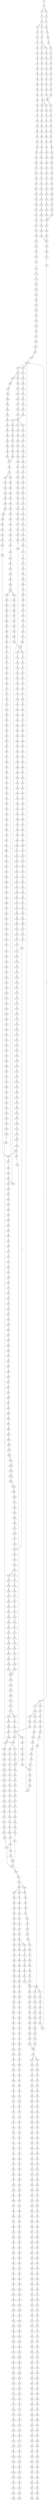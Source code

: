strict digraph  {
	S0 -> S1 [ label = C ];
	S1 -> S2 [ label = C ];
	S1 -> S3 [ label = G ];
	S2 -> S4 [ label = C ];
	S3 -> S5 [ label = G ];
	S4 -> S6 [ label = C ];
	S5 -> S7 [ label = C ];
	S6 -> S8 [ label = C ];
	S6 -> S9 [ label = A ];
	S7 -> S10 [ label = A ];
	S8 -> S11 [ label = C ];
	S9 -> S12 [ label = C ];
	S10 -> S13 [ label = C ];
	S11 -> S14 [ label = T ];
	S12 -> S15 [ label = T ];
	S13 -> S16 [ label = T ];
	S14 -> S17 [ label = T ];
	S15 -> S18 [ label = T ];
	S16 -> S19 [ label = T ];
	S17 -> S20 [ label = C ];
	S18 -> S21 [ label = G ];
	S18 -> S22 [ label = T ];
	S19 -> S23 [ label = C ];
	S20 -> S24 [ label = A ];
	S21 -> S25 [ label = A ];
	S22 -> S26 [ label = A ];
	S23 -> S27 [ label = A ];
	S24 -> S28 [ label = G ];
	S25 -> S29 [ label = G ];
	S26 -> S30 [ label = G ];
	S27 -> S31 [ label = G ];
	S28 -> S32 [ label = A ];
	S29 -> S33 [ label = C ];
	S30 -> S34 [ label = C ];
	S31 -> S35 [ label = C ];
	S32 -> S36 [ label = G ];
	S33 -> S37 [ label = C ];
	S34 -> S38 [ label = C ];
	S35 -> S39 [ label = C ];
	S36 -> S40 [ label = G ];
	S37 -> S41 [ label = G ];
	S38 -> S42 [ label = G ];
	S39 -> S43 [ label = G ];
	S40 -> S44 [ label = T ];
	S41 -> S45 [ label = C ];
	S42 -> S46 [ label = T ];
	S43 -> S47 [ label = C ];
	S44 -> S48 [ label = C ];
	S45 -> S49 [ label = C ];
	S46 -> S50 [ label = C ];
	S47 -> S51 [ label = C ];
	S48 -> S52 [ label = C ];
	S49 -> S53 [ label = C ];
	S50 -> S54 [ label = C ];
	S51 -> S55 [ label = C ];
	S52 -> S56 [ label = C ];
	S53 -> S57 [ label = C ];
	S54 -> S58 [ label = C ];
	S55 -> S59 [ label = C ];
	S56 -> S60 [ label = T ];
	S57 -> S61 [ label = T ];
	S58 -> S62 [ label = A ];
	S59 -> S61 [ label = T ];
	S60 -> S63 [ label = T ];
	S61 -> S64 [ label = T ];
	S61 -> S65 [ label = C ];
	S62 -> S66 [ label = C ];
	S63 -> S67 [ label = C ];
	S64 -> S68 [ label = C ];
	S65 -> S69 [ label = C ];
	S66 -> S70 [ label = C ];
	S67 -> S71 [ label = T ];
	S68 -> S72 [ label = A ];
	S69 -> S73 [ label = A ];
	S70 -> S74 [ label = A ];
	S71 -> S75 [ label = C ];
	S72 -> S76 [ label = C ];
	S73 -> S77 [ label = C ];
	S74 -> S78 [ label = C ];
	S75 -> S79 [ label = G ];
	S76 -> S80 [ label = G ];
	S77 -> S81 [ label = C ];
	S78 -> S82 [ label = C ];
	S79 -> S83 [ label = T ];
	S80 -> S84 [ label = C ];
	S81 -> S85 [ label = C ];
	S82 -> S86 [ label = G ];
	S83 -> S87 [ label = A ];
	S84 -> S88 [ label = T ];
	S85 -> S89 [ label = G ];
	S86 -> S90 [ label = A ];
	S87 -> S91 [ label = C ];
	S88 -> S92 [ label = C ];
	S89 -> S93 [ label = C ];
	S90 -> S94 [ label = T ];
	S91 -> S95 [ label = G ];
	S92 -> S96 [ label = C ];
	S93 -> S97 [ label = C ];
	S94 -> S98 [ label = C ];
	S95 -> S99 [ label = G ];
	S96 -> S100 [ label = G ];
	S97 -> S101 [ label = G ];
	S98 -> S102 [ label = G ];
	S99 -> S103 [ label = C ];
	S100 -> S104 [ label = G ];
	S101 -> S105 [ label = G ];
	S102 -> S106 [ label = G ];
	S103 -> S107 [ label = T ];
	S104 -> S108 [ label = T ];
	S105 -> S109 [ label = T ];
	S106 -> S110 [ label = T ];
	S107 -> S111 [ label = A ];
	S108 -> S112 [ label = T ];
	S109 -> S113 [ label = C ];
	S110 -> S114 [ label = T ];
	S111 -> S115 [ label = C ];
	S112 -> S116 [ label = G ];
	S113 -> S117 [ label = C ];
	S114 -> S118 [ label = C ];
	S115 -> S119 [ label = T ];
	S116 -> S120 [ label = C ];
	S117 -> S121 [ label = C ];
	S118 -> S122 [ label = C ];
	S119 -> S123 [ label = G ];
	S120 -> S124 [ label = A ];
	S121 -> S125 [ label = A ];
	S122 -> S126 [ label = A ];
	S123 -> S127 [ label = G ];
	S124 -> S128 [ label = C ];
	S125 -> S129 [ label = G ];
	S126 -> S130 [ label = G ];
	S127 -> S131 [ label = T ];
	S128 -> S132 [ label = T ];
	S129 -> S133 [ label = T ];
	S130 -> S134 [ label = T ];
	S131 -> S135 [ label = G ];
	S132 -> S136 [ label = G ];
	S133 -> S137 [ label = G ];
	S134 -> S138 [ label = G ];
	S135 -> S139 [ label = C ];
	S136 -> S140 [ label = G ];
	S137 -> S141 [ label = G ];
	S138 -> S142 [ label = G ];
	S139 -> S143 [ label = T ];
	S140 -> S144 [ label = T ];
	S141 -> S145 [ label = T ];
	S142 -> S146 [ label = T ];
	S143 -> S147 [ label = A ];
	S144 -> S148 [ label = C ];
	S145 -> S149 [ label = C ];
	S146 -> S150 [ label = C ];
	S147 -> S151 [ label = C ];
	S148 -> S152 [ label = G ];
	S149 -> S153 [ label = G ];
	S150 -> S153 [ label = G ];
	S151 -> S154 [ label = T ];
	S152 -> S155 [ label = T ];
	S153 -> S156 [ label = T ];
	S154 -> S157 [ label = G ];
	S155 -> S158 [ label = C ];
	S156 -> S159 [ label = C ];
	S157 -> S160 [ label = T ];
	S158 -> S161 [ label = C ];
	S159 -> S162 [ label = C ];
	S160 -> S163 [ label = A ];
	S161 -> S164 [ label = G ];
	S162 -> S164 [ label = G ];
	S163 -> S165 [ label = A ];
	S164 -> S166 [ label = T ];
	S165 -> S167 [ label = C ];
	S166 -> S168 [ label = C ];
	S167 -> S169 [ label = A ];
	S168 -> S170 [ label = A ];
	S169 -> S171 [ label = C ];
	S170 -> S172 [ label = C ];
	S171 -> S173 [ label = A ];
	S172 -> S174 [ label = C ];
	S173 -> S175 [ label = C ];
	S174 -> S176 [ label = C ];
	S174 -> S177 [ label = G ];
	S175 -> S178 [ label = G ];
	S176 -> S179 [ label = T ];
	S177 -> S180 [ label = A ];
	S178 -> S181 [ label = C ];
	S179 -> S182 [ label = G ];
	S180 -> S183 [ label = A ];
	S180 -> S184 [ label = G ];
	S181 -> S185 [ label = T ];
	S182 -> S186 [ label = T ];
	S183 -> S187 [ label = T ];
	S184 -> S188 [ label = T ];
	S185 -> S189 [ label = C ];
	S186 -> S190 [ label = C ];
	S187 -> S191 [ label = C ];
	S188 -> S192 [ label = C ];
	S189 -> S193 [ label = C ];
	S190 -> S194 [ label = C ];
	S191 -> S195 [ label = C ];
	S192 -> S196 [ label = C ];
	S193 -> S197 [ label = T ];
	S194 -> S198 [ label = T ];
	S195 -> S199 [ label = T ];
	S196 -> S200 [ label = A ];
	S196 -> S201 [ label = T ];
	S197 -> S202 [ label = A ];
	S198 -> S203 [ label = T ];
	S199 -> S204 [ label = C ];
	S200 -> S205 [ label = G ];
	S201 -> S206 [ label = C ];
	S202 -> S207 [ label = G ];
	S203 -> S208 [ label = G ];
	S204 -> S209 [ label = G ];
	S205 -> S210 [ label = T ];
	S205 -> S211 [ label = C ];
	S206 -> S212 [ label = G ];
	S207 -> S213 [ label = A ];
	S208 -> S214 [ label = A ];
	S208 -> S215 [ label = T ];
	S209 -> S216 [ label = A ];
	S210 -> S217 [ label = A ];
	S211 -> S218 [ label = T ];
	S212 -> S219 [ label = A ];
	S213 -> S220 [ label = A ];
	S214 -> S221 [ label = A ];
	S215 -> S222 [ label = A ];
	S216 -> S223 [ label = A ];
	S217 -> S224 [ label = G ];
	S218 -> S225 [ label = T ];
	S219 -> S226 [ label = A ];
	S220 -> S227 [ label = C ];
	S221 -> S228 [ label = C ];
	S222 -> S229 [ label = G ];
	S223 -> S230 [ label = C ];
	S224 -> S231 [ label = G ];
	S225 -> S232 [ label = C ];
	S226 -> S233 [ label = C ];
	S227 -> S234 [ label = T ];
	S228 -> S235 [ label = T ];
	S229 -> S236 [ label = G ];
	S230 -> S237 [ label = T ];
	S231 -> S238 [ label = G ];
	S232 -> S239 [ label = A ];
	S233 -> S237 [ label = T ];
	S234 -> S240 [ label = T ];
	S235 -> S241 [ label = T ];
	S236 -> S242 [ label = A ];
	S237 -> S243 [ label = T ];
	S238 -> S244 [ label = T ];
	S239 -> S245 [ label = C ];
	S240 -> S246 [ label = C ];
	S241 -> S247 [ label = C ];
	S242 -> S248 [ label = G ];
	S243 -> S249 [ label = C ];
	S244 -> S250 [ label = C ];
	S245 -> S251 [ label = G ];
	S246 -> S252 [ label = A ];
	S247 -> S253 [ label = A ];
	S248 -> S254 [ label = A ];
	S249 -> S255 [ label = A ];
	S250 -> S256 [ label = A ];
	S251 -> S257 [ label = C ];
	S252 -> S258 [ label = A ];
	S253 -> S259 [ label = A ];
	S254 -> S260 [ label = G ];
	S255 -> S261 [ label = A ];
	S256 -> S262 [ label = C ];
	S257 -> S263 [ label = C ];
	S258 -> S264 [ label = C ];
	S259 -> S264 [ label = C ];
	S260 -> S265 [ label = G ];
	S261 -> S264 [ label = C ];
	S262 -> S266 [ label = T ];
	S263 -> S267 [ label = C ];
	S264 -> S268 [ label = C ];
	S264 -> S269 [ label = T ];
	S265 -> S270 [ label = T ];
	S266 -> S271 [ label = C ];
	S267 -> S272 [ label = T ];
	S268 -> S273 [ label = G ];
	S269 -> S274 [ label = G ];
	S270 -> S275 [ label = C ];
	S271 -> S276 [ label = G ];
	S272 -> S277 [ label = T ];
	S273 -> S278 [ label = G ];
	S274 -> S279 [ label = G ];
	S274 -> S280 [ label = C ];
	S275 -> S281 [ label = C ];
	S276 -> S282 [ label = C ];
	S277 -> S283 [ label = C ];
	S278 -> S284 [ label = C ];
	S279 -> S285 [ label = C ];
	S280 -> S286 [ label = C ];
	S281 -> S287 [ label = C ];
	S282 -> S288 [ label = T ];
	S283 -> S289 [ label = A ];
	S284 -> S290 [ label = C ];
	S285 -> S291 [ label = C ];
	S286 -> S292 [ label = C ];
	S287 -> S293 [ label = A ];
	S287 -> S294 [ label = G ];
	S288 -> S295 [ label = T ];
	S289 -> S296 [ label = T ];
	S290 -> S297 [ label = C ];
	S291 -> S298 [ label = C ];
	S292 -> S299 [ label = T ];
	S293 -> S300 [ label = G ];
	S294 -> S301 [ label = G ];
	S295 -> S302 [ label = C ];
	S296 -> S303 [ label = C ];
	S297 -> S304 [ label = A ];
	S298 -> S305 [ label = A ];
	S299 -> S306 [ label = A ];
	S300 -> S307 [ label = A ];
	S301 -> S308 [ label = A ];
	S302 -> S309 [ label = A ];
	S303 -> S310 [ label = C ];
	S304 -> S311 [ label = G ];
	S305 -> S312 [ label = G ];
	S306 -> S313 [ label = G ];
	S307 -> S314 [ label = G ];
	S308 -> S315 [ label = G ];
	S309 -> S316 [ label = T ];
	S310 -> S317 [ label = A ];
	S311 -> S318 [ label = T ];
	S312 -> S319 [ label = G ];
	S313 -> S320 [ label = G ];
	S314 -> S321 [ label = C ];
	S315 -> S322 [ label = G ];
	S316 -> S323 [ label = C ];
	S317 -> S324 [ label = G ];
	S318 -> S325 [ label = T ];
	S319 -> S326 [ label = T ];
	S320 -> S327 [ label = T ];
	S321 -> S328 [ label = C ];
	S322 -> S329 [ label = C ];
	S323 -> S330 [ label = C ];
	S324 -> S331 [ label = A ];
	S325 -> S332 [ label = G ];
	S326 -> S333 [ label = G ];
	S327 -> S334 [ label = G ];
	S328 -> S335 [ label = A ];
	S329 -> S336 [ label = G ];
	S330 -> S337 [ label = A ];
	S331 -> S338 [ label = A ];
	S332 -> S339 [ label = T ];
	S333 -> S340 [ label = C ];
	S333 -> S341 [ label = G ];
	S334 -> S342 [ label = T ];
	S335 -> S343 [ label = C ];
	S336 -> S344 [ label = T ];
	S337 -> S324 [ label = G ];
	S338 -> S345 [ label = C ];
	S339 -> S346 [ label = G ];
	S340 -> S347 [ label = G ];
	S341 -> S348 [ label = G ];
	S342 -> S349 [ label = G ];
	S343 -> S350 [ label = G ];
	S344 -> S351 [ label = G ];
	S345 -> S352 [ label = C ];
	S346 -> S353 [ label = C ];
	S347 -> S354 [ label = C ];
	S348 -> S355 [ label = C ];
	S349 -> S356 [ label = C ];
	S350 -> S357 [ label = G ];
	S351 -> S358 [ label = G ];
	S352 -> S359 [ label = A ];
	S352 -> S360 [ label = G ];
	S353 -> S361 [ label = G ];
	S354 -> S362 [ label = G ];
	S355 -> S363 [ label = T ];
	S356 -> S364 [ label = G ];
	S357 -> S365 [ label = T ];
	S358 -> S366 [ label = T ];
	S359 -> S367 [ label = G ];
	S359 -> S368 [ label = C ];
	S360 -> S369 [ label = G ];
	S361 -> S370 [ label = T ];
	S362 -> S371 [ label = T ];
	S363 -> S372 [ label = T ];
	S364 -> S373 [ label = T ];
	S365 -> S374 [ label = T ];
	S366 -> S375 [ label = A ];
	S367 -> S376 [ label = A ];
	S368 -> S377 [ label = C ];
	S369 -> S378 [ label = A ];
	S370 -> S379 [ label = C ];
	S371 -> S380 [ label = C ];
	S372 -> S381 [ label = C ];
	S373 -> S382 [ label = C ];
	S374 -> S383 [ label = A ];
	S375 -> S384 [ label = T ];
	S376 -> S385 [ label = C ];
	S377 -> S386 [ label = A ];
	S378 -> S387 [ label = C ];
	S379 -> S388 [ label = G ];
	S380 -> S389 [ label = G ];
	S381 -> S390 [ label = G ];
	S382 -> S391 [ label = G ];
	S383 -> S392 [ label = C ];
	S384 -> S393 [ label = G ];
	S385 -> S394 [ label = T ];
	S386 -> S395 [ label = C ];
	S387 -> S396 [ label = G ];
	S388 -> S397 [ label = A ];
	S389 -> S398 [ label = T ];
	S390 -> S399 [ label = A ];
	S391 -> S397 [ label = A ];
	S392 -> S400 [ label = T ];
	S393 -> S401 [ label = A ];
	S394 -> S402 [ label = C ];
	S395 -> S403 [ label = C ];
	S396 -> S404 [ label = C ];
	S397 -> S405 [ label = A ];
	S398 -> S406 [ label = G ];
	S399 -> S407 [ label = A ];
	S400 -> S408 [ label = G ];
	S401 -> S409 [ label = G ];
	S402 -> S410 [ label = C ];
	S403 -> S411 [ label = C ];
	S404 -> S412 [ label = C ];
	S405 -> S413 [ label = C ];
	S406 -> S414 [ label = C ];
	S407 -> S415 [ label = C ];
	S408 -> S416 [ label = C ];
	S409 -> S417 [ label = C ];
	S410 -> S418 [ label = C ];
	S411 -> S419 [ label = C ];
	S412 -> S420 [ label = C ];
	S413 -> S421 [ label = C ];
	S413 -> S422 [ label = A ];
	S414 -> S423 [ label = A ];
	S415 -> S424 [ label = A ];
	S416 -> S425 [ label = A ];
	S417 -> S426 [ label = G ];
	S418 -> S427 [ label = A ];
	S419 -> S428 [ label = T ];
	S420 -> S429 [ label = A ];
	S421 -> S430 [ label = T ];
	S422 -> S431 [ label = C ];
	S423 -> S432 [ label = T ];
	S424 -> S433 [ label = C ];
	S425 -> S434 [ label = G ];
	S426 -> S435 [ label = G ];
	S427 -> S436 [ label = T ];
	S428 -> S437 [ label = T ];
	S429 -> S438 [ label = T ];
	S430 -> S439 [ label = T ];
	S431 -> S440 [ label = C ];
	S432 -> S441 [ label = C ];
	S433 -> S442 [ label = G ];
	S434 -> S443 [ label = A ];
	S435 -> S444 [ label = T ];
	S436 -> S445 [ label = C ];
	S437 -> S446 [ label = C ];
	S438 -> S447 [ label = C ];
	S439 -> S448 [ label = C ];
	S440 -> S449 [ label = C ];
	S441 -> S450 [ label = C ];
	S442 -> S451 [ label = C ];
	S443 -> S452 [ label = C ];
	S444 -> S453 [ label = C ];
	S445 -> S454 [ label = T ];
	S446 -> S455 [ label = C ];
	S446 -> S456 [ label = G ];
	S447 -> S457 [ label = G ];
	S448 -> S458 [ label = G ];
	S449 -> S459 [ label = G ];
	S450 -> S460 [ label = G ];
	S451 -> S461 [ label = G ];
	S452 -> S462 [ label = G ];
	S453 -> S463 [ label = G ];
	S454 -> S464 [ label = G ];
	S455 -> S465 [ label = T ];
	S456 -> S466 [ label = A ];
	S457 -> S467 [ label = T ];
	S458 -> S468 [ label = T ];
	S459 -> S469 [ label = T ];
	S460 -> S470 [ label = C ];
	S461 -> S471 [ label = C ];
	S462 -> S472 [ label = G ];
	S463 -> S473 [ label = C ];
	S464 -> S474 [ label = C ];
	S465 -> S475 [ label = G ];
	S466 -> S476 [ label = T ];
	S467 -> S477 [ label = C ];
	S468 -> S478 [ label = A ];
	S469 -> S479 [ label = A ];
	S470 -> S480 [ label = A ];
	S471 -> S481 [ label = A ];
	S472 -> S482 [ label = A ];
	S473 -> S483 [ label = A ];
	S474 -> S484 [ label = C ];
	S475 -> S485 [ label = T ];
	S476 -> S486 [ label = C ];
	S477 -> S487 [ label = C ];
	S478 -> S488 [ label = C ];
	S479 -> S489 [ label = C ];
	S480 -> S490 [ label = C ];
	S481 -> S491 [ label = C ];
	S482 -> S492 [ label = C ];
	S483 -> S493 [ label = C ];
	S484 -> S494 [ label = A ];
	S485 -> S495 [ label = C ];
	S486 -> S496 [ label = G ];
	S487 -> S497 [ label = T ];
	S488 -> S498 [ label = T ];
	S489 -> S499 [ label = G ];
	S490 -> S500 [ label = G ];
	S491 -> S501 [ label = G ];
	S492 -> S502 [ label = A ];
	S493 -> S503 [ label = G ];
	S494 -> S504 [ label = G ];
	S495 -> S505 [ label = C ];
	S496 -> S506 [ label = T ];
	S497 -> S507 [ label = C ];
	S498 -> S508 [ label = T ];
	S499 -> S509 [ label = T ];
	S500 -> S510 [ label = T ];
	S501 -> S511 [ label = T ];
	S502 -> S512 [ label = C ];
	S503 -> S513 [ label = C ];
	S504 -> S514 [ label = T ];
	S505 -> S515 [ label = T ];
	S506 -> S516 [ label = T ];
	S507 -> S517 [ label = T ];
	S508 -> S518 [ label = C ];
	S509 -> S519 [ label = C ];
	S510 -> S520 [ label = C ];
	S511 -> S521 [ label = C ];
	S512 -> S522 [ label = A ];
	S513 -> S523 [ label = G ];
	S514 -> S524 [ label = C ];
	S515 -> S525 [ label = T ];
	S516 -> S526 [ label = T ];
	S517 -> S527 [ label = T ];
	S518 -> S528 [ label = A ];
	S519 -> S529 [ label = C ];
	S520 -> S530 [ label = G ];
	S521 -> S531 [ label = C ];
	S522 -> S532 [ label = C ];
	S523 -> S533 [ label = C ];
	S524 -> S534 [ label = G ];
	S525 -> S208 [ label = G ];
	S526 -> S535 [ label = G ];
	S527 -> S536 [ label = C ];
	S528 -> S537 [ label = A ];
	S529 -> S538 [ label = A ];
	S530 -> S539 [ label = A ];
	S531 -> S540 [ label = A ];
	S532 -> S541 [ label = C ];
	S533 -> S542 [ label = G ];
	S534 -> S543 [ label = T ];
	S535 -> S544 [ label = T ];
	S536 -> S545 [ label = T ];
	S537 -> S546 [ label = G ];
	S538 -> S547 [ label = G ];
	S539 -> S548 [ label = G ];
	S540 -> S549 [ label = G ];
	S541 -> S550 [ label = T ];
	S542 -> S551 [ label = G ];
	S543 -> S552 [ label = A ];
	S544 -> S553 [ label = A ];
	S545 -> S554 [ label = C ];
	S546 -> S555 [ label = C ];
	S547 -> S556 [ label = C ];
	S548 -> S557 [ label = C ];
	S549 -> S558 [ label = C ];
	S550 -> S559 [ label = C ];
	S551 -> S560 [ label = C ];
	S552 -> S561 [ label = A ];
	S553 -> S562 [ label = G ];
	S554 -> S563 [ label = G ];
	S555 -> S564 [ label = G ];
	S556 -> S565 [ label = G ];
	S557 -> S566 [ label = G ];
	S558 -> S567 [ label = T ];
	S558 -> S565 [ label = G ];
	S559 -> S568 [ label = T ];
	S560 -> S569 [ label = T ];
	S561 -> S570 [ label = G ];
	S562 -> S571 [ label = G ];
	S563 -> S572 [ label = G ];
	S564 -> S573 [ label = A ];
	S565 -> S574 [ label = A ];
	S566 -> S575 [ label = A ];
	S567 -> S576 [ label = T ];
	S568 -> S577 [ label = A ];
	S569 -> S578 [ label = G ];
	S570 -> S579 [ label = A ];
	S571 -> S580 [ label = A ];
	S572 -> S581 [ label = A ];
	S573 -> S582 [ label = G ];
	S574 -> S583 [ label = G ];
	S575 -> S584 [ label = G ];
	S576 -> S232 [ label = C ];
	S577 -> S585 [ label = G ];
	S578 -> S586 [ label = G ];
	S579 -> S587 [ label = C ];
	S580 -> S588 [ label = A ];
	S581 -> S589 [ label = G ];
	S582 -> S590 [ label = T ];
	S583 -> S591 [ label = T ];
	S584 -> S592 [ label = T ];
	S585 -> S593 [ label = A ];
	S586 -> S594 [ label = A ];
	S587 -> S595 [ label = G ];
	S588 -> S596 [ label = A ];
	S589 -> S597 [ label = A ];
	S590 -> S598 [ label = C ];
	S591 -> S599 [ label = C ];
	S592 -> S600 [ label = C ];
	S593 -> S601 [ label = A ];
	S594 -> S602 [ label = A ];
	S595 -> S603 [ label = G ];
	S596 -> S604 [ label = G ];
	S597 -> S605 [ label = G ];
	S598 -> S606 [ label = C ];
	S599 -> S607 [ label = C ];
	S599 -> S608 [ label = T ];
	S600 -> S609 [ label = G ];
	S601 -> S610 [ label = C ];
	S602 -> S611 [ label = T ];
	S603 -> S612 [ label = C ];
	S604 -> S613 [ label = G ];
	S605 -> S614 [ label = G ];
	S606 -> S615 [ label = C ];
	S607 -> S615 [ label = C ];
	S608 -> S616 [ label = C ];
	S609 -> S617 [ label = A ];
	S610 -> S618 [ label = G ];
	S611 -> S619 [ label = G ];
	S612 -> S620 [ label = T ];
	S613 -> S621 [ label = T ];
	S614 -> S622 [ label = T ];
	S615 -> S623 [ label = T ];
	S615 -> S624 [ label = G ];
	S616 -> S625 [ label = G ];
	S617 -> S626 [ label = A ];
	S618 -> S627 [ label = A ];
	S619 -> S628 [ label = G ];
	S620 -> S629 [ label = C ];
	S621 -> S630 [ label = C ];
	S622 -> S631 [ label = C ];
	S623 -> S632 [ label = C ];
	S624 -> S633 [ label = C ];
	S625 -> S634 [ label = T ];
	S626 -> S635 [ label = C ];
	S627 -> S636 [ label = G ];
	S628 -> S637 [ label = G ];
	S629 -> S638 [ label = T ];
	S630 -> S639 [ label = C ];
	S631 -> S281 [ label = C ];
	S632 -> S640 [ label = C ];
	S633 -> S641 [ label = C ];
	S634 -> S642 [ label = C ];
	S635 -> S643 [ label = C ];
	S636 -> S644 [ label = G ];
	S637 -> S645 [ label = G ];
	S638 -> S646 [ label = C ];
	S639 -> S647 [ label = C ];
	S640 -> S648 [ label = G ];
	S641 -> S649 [ label = T ];
	S642 -> S650 [ label = T ];
	S643 -> S651 [ label = T ];
	S644 -> S652 [ label = T ];
	S645 -> S653 [ label = T ];
	S646 -> S654 [ label = G ];
	S647 -> S655 [ label = G ];
	S648 -> S656 [ label = G ];
	S649 -> S657 [ label = G ];
	S650 -> S658 [ label = G ];
	S651 -> S659 [ label = G ];
	S652 -> S660 [ label = G ];
	S653 -> S661 [ label = C ];
	S654 -> S662 [ label = A ];
	S655 -> S663 [ label = A ];
	S656 -> S664 [ label = T ];
	S657 -> S665 [ label = T ];
	S658 -> S666 [ label = T ];
	S659 -> S667 [ label = T ];
	S660 -> S668 [ label = T ];
	S661 -> S669 [ label = C ];
	S662 -> S670 [ label = A ];
	S663 -> S671 [ label = A ];
	S664 -> S672 [ label = C ];
	S665 -> S673 [ label = C ];
	S666 -> S674 [ label = T ];
	S667 -> S675 [ label = C ];
	S668 -> S676 [ label = C ];
	S669 -> S677 [ label = G ];
	S670 -> S678 [ label = G ];
	S671 -> S679 [ label = G ];
	S672 -> S680 [ label = T ];
	S673 -> S681 [ label = G ];
	S674 -> S682 [ label = C ];
	S675 -> S683 [ label = G ];
	S676 -> S684 [ label = C ];
	S677 -> S685 [ label = C ];
	S678 -> S686 [ label = T ];
	S679 -> S687 [ label = T ];
	S680 -> S688 [ label = G ];
	S681 -> S689 [ label = C ];
	S682 -> S690 [ label = C ];
	S683 -> S691 [ label = C ];
	S684 -> S692 [ label = C ];
	S685 -> S693 [ label = C ];
	S686 -> S694 [ label = C ];
	S687 -> S695 [ label = C ];
	S688 -> S696 [ label = G ];
	S689 -> S697 [ label = G ];
	S690 -> S698 [ label = G ];
	S691 -> S699 [ label = G ];
	S692 -> S700 [ label = T ];
	S693 -> S701 [ label = G ];
	S694 -> S702 [ label = G ];
	S695 -> S703 [ label = G ];
	S696 -> S704 [ label = A ];
	S697 -> S705 [ label = C ];
	S698 -> S706 [ label = T ];
	S699 -> S705 [ label = C ];
	S700 -> S707 [ label = G ];
	S701 -> S708 [ label = G ];
	S702 -> S709 [ label = C ];
	S703 -> S710 [ label = A ];
	S704 -> S711 [ label = G ];
	S705 -> S712 [ label = G ];
	S705 -> S713 [ label = A ];
	S706 -> S714 [ label = G ];
	S707 -> S715 [ label = T ];
	S708 -> S716 [ label = A ];
	S709 -> S717 [ label = G ];
	S710 -> S718 [ label = G ];
	S711 -> S719 [ label = G ];
	S712 -> S720 [ label = A ];
	S713 -> S721 [ label = A ];
	S714 -> S722 [ label = G ];
	S715 -> S723 [ label = C ];
	S716 -> S724 [ label = A ];
	S717 -> S725 [ label = G ];
	S718 -> S726 [ label = G ];
	S719 -> S727 [ label = G ];
	S720 -> S728 [ label = G ];
	S721 -> S729 [ label = C ];
	S722 -> S730 [ label = C ];
	S723 -> S731 [ label = C ];
	S724 -> S732 [ label = C ];
	S725 -> S733 [ label = C ];
	S726 -> S734 [ label = T ];
	S727 -> S735 [ label = T ];
	S728 -> S736 [ label = C ];
	S729 -> S737 [ label = C ];
	S730 -> S738 [ label = C ];
	S731 -> S739 [ label = T ];
	S732 -> S740 [ label = T ];
	S733 -> S741 [ label = T ];
	S734 -> S742 [ label = A ];
	S735 -> S743 [ label = G ];
	S736 -> S744 [ label = A ];
	S737 -> S745 [ label = C ];
	S738 -> S746 [ label = C ];
	S739 -> S747 [ label = A ];
	S740 -> S748 [ label = G ];
	S741 -> S749 [ label = A ];
	S742 -> S750 [ label = T ];
	S743 -> S751 [ label = T ];
	S744 -> S752 [ label = G ];
	S745 -> S753 [ label = G ];
	S746 -> S754 [ label = G ];
	S747 -> S755 [ label = C ];
	S748 -> S756 [ label = C ];
	S749 -> S757 [ label = T ];
	S750 -> S758 [ label = A ];
	S751 -> S759 [ label = T ];
	S752 -> S760 [ label = T ];
	S753 -> S761 [ label = T ];
	S754 -> S762 [ label = T ];
	S755 -> S763 [ label = T ];
	S756 -> S764 [ label = A ];
	S757 -> S765 [ label = A ];
	S758 -> S766 [ label = A ];
	S759 -> S767 [ label = C ];
	S760 -> S768 [ label = G ];
	S761 -> S769 [ label = A ];
	S762 -> S770 [ label = C ];
	S763 -> S771 [ label = A ];
	S764 -> S772 [ label = A ];
	S765 -> S773 [ label = G ];
	S766 -> S774 [ label = G ];
	S767 -> S775 [ label = C ];
	S768 -> S776 [ label = C ];
	S769 -> S777 [ label = C ];
	S770 -> S778 [ label = C ];
	S771 -> S779 [ label = C ];
	S772 -> S780 [ label = C ];
	S773 -> S781 [ label = T ];
	S774 -> S782 [ label = T ];
	S775 -> S783 [ label = A ];
	S776 -> S784 [ label = A ];
	S777 -> S785 [ label = A ];
	S778 -> S786 [ label = A ];
	S779 -> S787 [ label = C ];
	S780 -> S788 [ label = C ];
	S781 -> S789 [ label = A ];
	S782 -> S790 [ label = C ];
	S783 -> S791 [ label = G ];
	S784 -> S792 [ label = A ];
	S785 -> S793 [ label = G ];
	S786 -> S794 [ label = G ];
	S787 -> S795 [ label = A ];
	S788 -> S796 [ label = A ];
	S789 -> S797 [ label = G ];
	S790 -> S798 [ label = G ];
	S791 -> S799 [ label = C ];
	S792 -> S800 [ label = C ];
	S793 -> S801 [ label = C ];
	S794 -> S802 [ label = T ];
	S795 -> S803 [ label = G ];
	S796 -> S804 [ label = G ];
	S797 -> S805 [ label = C ];
	S798 -> S806 [ label = T ];
	S799 -> S807 [ label = A ];
	S800 -> S808 [ label = A ];
	S801 -> S809 [ label = A ];
	S802 -> S810 [ label = A ];
	S803 -> S811 [ label = G ];
	S804 -> S812 [ label = A ];
	S805 -> S813 [ label = C ];
	S806 -> S814 [ label = G ];
	S807 -> S815 [ label = G ];
	S808 -> S816 [ label = G ];
	S809 -> S817 [ label = G ];
	S810 -> S818 [ label = G ];
	S811 -> S819 [ label = A ];
	S812 -> S820 [ label = A ];
	S813 -> S821 [ label = G ];
	S814 -> S822 [ label = G ];
	S815 -> S823 [ label = A ];
	S816 -> S824 [ label = C ];
	S817 -> S825 [ label = G ];
	S818 -> S826 [ label = C ];
	S819 -> S827 [ label = G ];
	S820 -> S828 [ label = C ];
	S821 -> S829 [ label = A ];
	S822 -> S830 [ label = T ];
	S823 -> S831 [ label = T ];
	S824 -> S832 [ label = T ];
	S825 -> S833 [ label = T ];
	S826 -> S834 [ label = T ];
	S827 -> S835 [ label = A ];
	S828 -> S836 [ label = A ];
	S829 -> S837 [ label = A ];
	S830 -> S838 [ label = A ];
	S831 -> S839 [ label = A ];
	S832 -> S840 [ label = A ];
	S833 -> S841 [ label = G ];
	S834 -> S842 [ label = C ];
	S835 -> S843 [ label = G ];
	S836 -> S844 [ label = G ];
	S837 -> S845 [ label = A ];
	S838 -> S846 [ label = C ];
	S839 -> S847 [ label = A ];
	S840 -> S848 [ label = C ];
	S841 -> S849 [ label = C ];
	S842 -> S850 [ label = C ];
	S843 -> S851 [ label = T ];
	S844 -> S852 [ label = C ];
	S845 -> S853 [ label = C ];
	S846 -> S854 [ label = C ];
	S847 -> S855 [ label = A ];
	S848 -> S856 [ label = G ];
	S849 -> S857 [ label = A ];
	S850 -> S858 [ label = A ];
	S851 -> S859 [ label = C ];
	S852 -> S860 [ label = C ];
	S853 -> S861 [ label = C ];
	S854 -> S862 [ label = G ];
	S855 -> S863 [ label = A ];
	S856 -> S864 [ label = A ];
	S857 -> S865 [ label = C ];
	S858 -> S866 [ label = C ];
	S859 -> S867 [ label = A ];
	S860 -> S868 [ label = G ];
	S861 -> S869 [ label = C ];
	S862 -> S870 [ label = G ];
	S863 -> S871 [ label = A ];
	S864 -> S872 [ label = G ];
	S865 -> S873 [ label = G ];
	S866 -> S874 [ label = C ];
	S867 -> S875 [ label = G ];
	S868 -> S876 [ label = T ];
	S869 -> S877 [ label = C ];
	S870 -> S878 [ label = T ];
	S871 -> S879 [ label = C ];
	S872 -> S880 [ label = A ];
	S873 -> S881 [ label = C ];
	S874 -> S882 [ label = G ];
	S875 -> S883 [ label = G ];
	S876 -> S884 [ label = C ];
	S877 -> S885 [ label = G ];
	S878 -> S886 [ label = G ];
	S879 -> S887 [ label = T ];
	S880 -> S888 [ label = A ];
	S881 -> S889 [ label = G ];
	S882 -> S890 [ label = G ];
	S883 -> S891 [ label = A ];
	S884 -> S892 [ label = C ];
	S885 -> S893 [ label = A ];
	S886 -> S894 [ label = G ];
	S887 -> S895 [ label = T ];
	S888 -> S896 [ label = C ];
	S889 -> S897 [ label = G ];
	S890 -> S898 [ label = A ];
	S891 -> S899 [ label = C ];
	S892 -> S900 [ label = T ];
	S893 -> S901 [ label = C ];
	S894 -> S902 [ label = T ];
	S895 -> S903 [ label = T ];
	S896 -> S904 [ label = T ];
	S897 -> S905 [ label = T ];
	S898 -> S906 [ label = C ];
	S899 -> S907 [ label = C ];
	S900 -> S908 [ label = C ];
	S901 -> S909 [ label = T ];
	S902 -> S910 [ label = T ];
	S903 -> S911 [ label = G ];
	S904 -> S912 [ label = G ];
	S905 -> S913 [ label = G ];
	S906 -> S914 [ label = G ];
	S907 -> S915 [ label = A ];
	S908 -> S916 [ label = T ];
	S909 -> S917 [ label = A ];
	S910 -> S918 [ label = A ];
	S911 -> S919 [ label = C ];
	S912 -> S920 [ label = G ];
	S913 -> S921 [ label = C ];
	S914 -> S922 [ label = T ];
	S915 -> S923 [ label = G ];
	S916 -> S924 [ label = G ];
	S917 -> S925 [ label = G ];
	S918 -> S926 [ label = G ];
	S919 -> S927 [ label = C ];
	S920 -> S928 [ label = C ];
	S921 -> S929 [ label = C ];
	S922 -> S930 [ label = C ];
	S923 -> S931 [ label = T ];
	S924 -> S932 [ label = T ];
	S925 -> S933 [ label = A ];
	S926 -> S934 [ label = A ];
	S927 -> S935 [ label = G ];
	S928 -> S936 [ label = G ];
	S929 -> S937 [ label = G ];
	S930 -> S938 [ label = G ];
	S931 -> S939 [ label = C ];
	S932 -> S940 [ label = C ];
	S933 -> S941 [ label = A ];
	S934 -> S942 [ label = A ];
	S935 -> S943 [ label = T ];
	S936 -> S944 [ label = C ];
	S937 -> S945 [ label = C ];
	S938 -> S946 [ label = T ];
	S939 -> S947 [ label = T ];
	S940 -> S948 [ label = G ];
	S941 -> S949 [ label = T ];
	S942 -> S950 [ label = G ];
	S943 -> S951 [ label = A ];
	S944 -> S952 [ label = A ];
	S945 -> S953 [ label = A ];
	S946 -> S954 [ label = G ];
	S947 -> S955 [ label = C ];
	S948 -> S956 [ label = T ];
	S949 -> S957 [ label = C ];
	S950 -> S958 [ label = G ];
	S951 -> S959 [ label = G ];
	S952 -> S960 [ label = G ];
	S953 -> S961 [ label = A ];
	S954 -> S962 [ label = A ];
	S955 -> S963 [ label = T ];
	S956 -> S964 [ label = G ];
	S957 -> S965 [ label = G ];
	S958 -> S966 [ label = G ];
	S959 -> S967 [ label = C ];
	S960 -> S968 [ label = C ];
	S961 -> S969 [ label = C ];
	S962 -> S970 [ label = C ];
	S963 -> S971 [ label = G ];
	S964 -> S972 [ label = G ];
	S965 -> S973 [ label = G ];
	S966 -> S974 [ label = G ];
	S967 -> S975 [ label = C ];
	S968 -> S976 [ label = G ];
	S969 -> S977 [ label = C ];
	S970 -> S978 [ label = C ];
	S971 -> S979 [ label = T ];
	S972 -> S980 [ label = T ];
	S973 -> S981 [ label = G ];
	S974 -> S982 [ label = G ];
	S975 -> S983 [ label = G ];
	S976 -> S984 [ label = G ];
	S977 -> S985 [ label = A ];
	S978 -> S986 [ label = G ];
	S979 -> S987 [ label = A ];
	S980 -> S988 [ label = A ];
	S981 -> S989 [ label = T ];
	S982 -> S990 [ label = T ];
	S983 -> S991 [ label = G ];
	S984 -> S992 [ label = G ];
	S985 -> S993 [ label = G ];
	S986 -> S994 [ label = G ];
	S989 -> S995 [ label = A ];
	S990 -> S996 [ label = C ];
	S991 -> S997 [ label = T ];
	S992 -> S998 [ label = T ];
	S993 -> S999 [ label = T ];
	S994 -> S1000 [ label = T ];
	S995 -> S1001 [ label = T ];
	S996 -> S1002 [ label = C ];
	S997 -> S1003 [ label = G ];
	S998 -> S1004 [ label = G ];
	S999 -> S1005 [ label = C ];
	S1000 -> S1006 [ label = C ];
	S1001 -> S1007 [ label = C ];
	S1002 -> S1008 [ label = G ];
	S1003 -> S1009 [ label = A ];
	S1004 -> S1010 [ label = C ];
	S1005 -> S1011 [ label = G ];
	S1006 -> S1012 [ label = G ];
	S1007 -> S1013 [ label = C ];
	S1008 -> S1014 [ label = T ];
	S1009 -> S1015 [ label = C ];
	S1010 -> S1016 [ label = C ];
	S1011 -> S1017 [ label = C ];
	S1012 -> S1018 [ label = C ];
	S1013 -> S1019 [ label = C ];
	S1014 -> S1020 [ label = C ];
	S1015 -> S1021 [ label = G ];
	S1016 -> S1022 [ label = G ];
	S1017 -> S1023 [ label = G ];
	S1018 -> S1024 [ label = G ];
	S1019 -> S1025 [ label = G ];
	S1020 -> S1026 [ label = G ];
	S1021 -> S1027 [ label = T ];
	S1022 -> S1028 [ label = C ];
	S1023 -> S1029 [ label = C ];
	S1024 -> S1030 [ label = T ];
	S1025 -> S1031 [ label = A ];
	S1026 -> S1032 [ label = G ];
	S1027 -> S1033 [ label = G ];
	S1028 -> S1034 [ label = C ];
	S1029 -> S1035 [ label = A ];
	S1030 -> S1036 [ label = A ];
	S1031 -> S1037 [ label = A ];
	S1032 -> S1038 [ label = A ];
	S1033 -> S1039 [ label = G ];
	S1034 -> S1040 [ label = G ];
	S1035 -> S1041 [ label = G ];
	S1036 -> S1042 [ label = G ];
	S1037 -> S1043 [ label = A ];
	S1038 -> S1044 [ label = A ];
	S1039 -> S1045 [ label = G ];
	S1040 -> S1046 [ label = G ];
	S1041 -> S1047 [ label = C ];
	S1042 -> S1048 [ label = C ];
	S1043 -> S1049 [ label = G ];
	S1044 -> S1050 [ label = C ];
	S1045 -> S1051 [ label = T ];
	S1046 -> S1052 [ label = T ];
	S1047 -> S1053 [ label = C ];
	S1048 -> S1054 [ label = C ];
	S1049 -> S1055 [ label = T ];
	S1050 -> S1056 [ label = T ];
	S1051 -> S1057 [ label = A ];
	S1052 -> S1058 [ label = G ];
	S1053 -> S1059 [ label = G ];
	S1054 -> S1060 [ label = G ];
	S1055 -> S1061 [ label = G ];
	S1056 -> S1062 [ label = A ];
	S1057 -> S1063 [ label = C ];
	S1058 -> S1064 [ label = G ];
	S1059 -> S1065 [ label = G ];
	S1060 -> S1066 [ label = C ];
	S1061 -> S1067 [ label = T ];
	S1062 -> S1068 [ label = C ];
	S1063 -> S1069 [ label = T ];
	S1064 -> S1070 [ label = T ];
	S1065 -> S1071 [ label = T ];
	S1066 -> S1072 [ label = T ];
	S1067 -> S1073 [ label = C ];
	S1068 -> S1074 [ label = A ];
	S1069 -> S1075 [ label = A ];
	S1070 -> S1076 [ label = G ];
	S1071 -> S1077 [ label = G ];
	S1072 -> S1078 [ label = G ];
	S1073 -> S1079 [ label = G ];
	S1074 -> S1080 [ label = A ];
	S1075 -> S1081 [ label = T ];
	S1076 -> S1082 [ label = G ];
	S1077 -> S1083 [ label = G ];
	S1078 -> S1084 [ label = G ];
	S1079 -> S1085 [ label = T ];
	S1080 -> S1086 [ label = C ];
	S1081 -> S1087 [ label = T ];
	S1082 -> S1088 [ label = A ];
	S1083 -> S1089 [ label = A ];
	S1084 -> S1090 [ label = A ];
	S1085 -> S1091 [ label = C ];
	S1086 -> S1092 [ label = G ];
	S1087 -> S1093 [ label = G ];
	S1088 -> S1094 [ label = A ];
	S1089 -> S1095 [ label = A ];
	S1090 -> S1096 [ label = A ];
	S1091 -> S1097 [ label = G ];
	S1092 -> S1098 [ label = A ];
	S1093 -> S1099 [ label = G ];
	S1094 -> S1100 [ label = C ];
	S1095 -> S1101 [ label = G ];
	S1096 -> S1102 [ label = G ];
	S1097 -> S1103 [ label = G ];
	S1098 -> S1104 [ label = A ];
	S1099 -> S1105 [ label = A ];
	S1100 -> S1106 [ label = C ];
	S1101 -> S1107 [ label = A ];
	S1102 -> S1108 [ label = A ];
	S1103 -> S1109 [ label = A ];
	S1104 -> S1110 [ label = A ];
	S1105 -> S1111 [ label = A ];
	S1106 -> S1112 [ label = T ];
	S1107 -> S1113 [ label = A ];
	S1108 -> S1114 [ label = A ];
	S1109 -> S1115 [ label = A ];
	S1110 -> S1116 [ label = A ];
	S1111 -> S1117 [ label = C ];
	S1112 -> S1118 [ label = C ];
	S1113 -> S1119 [ label = C ];
	S1114 -> S1120 [ label = C ];
	S1115 -> S1121 [ label = C ];
	S1116 -> S1122 [ label = C ];
	S1117 -> S1123 [ label = G ];
	S1118 -> S1124 [ label = G ];
	S1119 -> S1125 [ label = G ];
	S1120 -> S1125 [ label = G ];
	S1121 -> S1126 [ label = A ];
	S1122 -> S1127 [ label = A ];
	S1123 -> S1128 [ label = G ];
	S1124 -> S1129 [ label = G ];
	S1125 -> S1130 [ label = G ];
	S1126 -> S1131 [ label = G ];
	S1127 -> S1132 [ label = G ];
	S1128 -> S1133 [ label = T ];
	S1129 -> S1134 [ label = C ];
	S1130 -> S1135 [ label = C ];
	S1131 -> S1136 [ label = G ];
	S1132 -> S1137 [ label = A ];
	S1133 -> S1138 [ label = A ];
	S1134 -> S1139 [ label = A ];
	S1135 -> S1140 [ label = A ];
	S1136 -> S1141 [ label = A ];
	S1137 -> S1142 [ label = A ];
	S1138 -> S1143 [ label = C ];
	S1139 -> S1144 [ label = C ];
	S1140 -> S1145 [ label = C ];
	S1141 -> S1146 [ label = A ];
	S1142 -> S1147 [ label = G ];
	S1143 -> S1148 [ label = G ];
	S1144 -> S1149 [ label = G ];
	S1145 -> S1150 [ label = C ];
	S1145 -> S1151 [ label = T ];
	S1146 -> S1152 [ label = T ];
	S1147 -> S1153 [ label = G ];
	S1148 -> S1154 [ label = A ];
	S1149 -> S1155 [ label = C ];
	S1150 -> S1156 [ label = G ];
	S1151 -> S1157 [ label = G ];
	S1152 -> S1158 [ label = A ];
	S1153 -> S1159 [ label = G ];
	S1154 -> S1160 [ label = A ];
	S1155 -> S1161 [ label = G ];
	S1156 -> S1162 [ label = G ];
	S1157 -> S1163 [ label = G ];
	S1158 -> S1164 [ label = G ];
	S1159 -> S1165 [ label = G ];
	S1160 -> S1166 [ label = G ];
	S1161 -> S1167 [ label = C ];
	S1162 -> S1168 [ label = G ];
	S1163 -> S1169 [ label = G ];
	S1164 -> S1170 [ label = T ];
	S1165 -> S1171 [ label = T ];
	S1166 -> S1172 [ label = A ];
	S1167 -> S1173 [ label = G ];
	S1168 -> S1174 [ label = A ];
	S1169 -> S1175 [ label = A ];
	S1170 -> S1176 [ label = C ];
	S1171 -> S1177 [ label = C ];
	S1172 -> S1178 [ label = A ];
	S1173 -> S1179 [ label = C ];
	S1174 -> S1180 [ label = A ];
	S1175 -> S1181 [ label = A ];
	S1176 -> S1182 [ label = T ];
	S1177 -> S1183 [ label = T ];
	S1178 -> S1184 [ label = G ];
	S1179 -> S1185 [ label = G ];
	S1180 -> S1186 [ label = T ];
	S1181 -> S1187 [ label = C ];
	S1182 -> S1188 [ label = C ];
	S1183 -> S1189 [ label = C ];
	S1184 -> S1190 [ label = T ];
	S1185 -> S1191 [ label = T ];
	S1186 -> S1192 [ label = T ];
	S1187 -> S1193 [ label = T ];
	S1188 -> S1194 [ label = T ];
	S1189 -> S1195 [ label = T ];
	S1190 -> S1196 [ label = G ];
	S1191 -> S1197 [ label = C ];
	S1192 -> S1198 [ label = G ];
	S1193 -> S1199 [ label = G ];
	S1194 -> S1200 [ label = C ];
	S1195 -> S1201 [ label = C ];
	S1196 -> S1202 [ label = T ];
	S1197 -> S1203 [ label = G ];
	S1198 -> S1204 [ label = A ];
	S1199 -> S1205 [ label = G ];
	S1200 -> S1206 [ label = T ];
	S1201 -> S1207 [ label = G ];
	S1202 -> S1208 [ label = C ];
	S1203 -> S1209 [ label = A ];
	S1204 -> S1210 [ label = A ];
	S1205 -> S1211 [ label = A ];
	S1206 -> S1212 [ label = G ];
	S1207 -> S1213 [ label = T ];
	S1208 -> S1214 [ label = C ];
	S1209 -> S1215 [ label = C ];
	S1210 -> S1216 [ label = C ];
	S1211 -> S1217 [ label = C ];
	S1212 -> S1218 [ label = A ];
	S1213 -> S1219 [ label = G ];
	S1214 -> S1220 [ label = T ];
	S1215 -> S1221 [ label = G ];
	S1216 -> S1222 [ label = C ];
	S1217 -> S1223 [ label = C ];
	S1218 -> S1224 [ label = G ];
	S1219 -> S1225 [ label = G ];
	S1220 -> S1226 [ label = G ];
	S1221 -> S1227 [ label = C ];
	S1222 -> S1228 [ label = C ];
	S1223 -> S1229 [ label = C ];
	S1224 -> S1230 [ label = T ];
	S1225 -> S1231 [ label = T ];
	S1226 -> S1232 [ label = G ];
	S1227 -> S1233 [ label = G ];
	S1228 -> S1234 [ label = G ];
	S1229 -> S1235 [ label = G ];
	S1230 -> S1236 [ label = A ];
	S1231 -> S1237 [ label = A ];
	S1232 -> S1238 [ label = C ];
	S1233 -> S1239 [ label = C ];
	S1234 -> S1240 [ label = T ];
	S1235 -> S1241 [ label = T ];
	S1238 -> S1242 [ label = C ];
	S1239 -> S1243 [ label = C ];
	S1240 -> S1244 [ label = C ];
	S1241 -> S1245 [ label = C ];
	S1242 -> S1246 [ label = T ];
	S1243 -> S1247 [ label = T ];
	S1244 -> S1248 [ label = T ];
	S1245 -> S1249 [ label = T ];
	S1246 -> S1250 [ label = G ];
	S1247 -> S1251 [ label = C ];
	S1248 -> S1252 [ label = C ];
	S1249 -> S1253 [ label = C ];
	S1250 -> S1254 [ label = G ];
	S1251 -> S1255 [ label = G ];
	S1252 -> S1256 [ label = G ];
	S1253 -> S1256 [ label = G ];
	S1254 -> S1257 [ label = G ];
	S1255 -> S1258 [ label = G ];
	S1256 -> S1259 [ label = G ];
	S1257 -> S1260 [ label = T ];
	S1258 -> S1261 [ label = G ];
	S1259 -> S1262 [ label = C ];
	S1260 -> S1263 [ label = C ];
	S1261 -> S1264 [ label = C ];
	S1262 -> S1265 [ label = A ];
	S1263 -> S1266 [ label = C ];
	S1264 -> S1267 [ label = T ];
	S1265 -> S1268 [ label = C ];
	S1266 -> S1269 [ label = C ];
	S1267 -> S1270 [ label = C ];
	S1268 -> S1271 [ label = C ];
	S1269 -> S1272 [ label = G ];
	S1270 -> S1273 [ label = A ];
	S1271 -> S1274 [ label = G ];
	S1272 -> S1275 [ label = A ];
	S1273 -> S1276 [ label = C ];
	S1274 -> S1277 [ label = A ];
	S1275 -> S1278 [ label = G ];
	S1276 -> S1279 [ label = G ];
	S1277 -> S1280 [ label = G ];
	S1277 -> S1281 [ label = A ];
	S1278 -> S1282 [ label = T ];
	S1279 -> S1283 [ label = T ];
	S1280 -> S1284 [ label = T ];
	S1281 -> S1285 [ label = T ];
	S1282 -> S1286 [ label = C ];
	S1283 -> S1287 [ label = C ];
	S1284 -> S1288 [ label = C ];
	S1285 -> S1289 [ label = G ];
	S1286 -> S1290 [ label = C ];
	S1287 -> S1291 [ label = C ];
	S1288 -> S196 [ label = C ];
	S1289 -> S1292 [ label = T ];
	S1290 -> S1293 [ label = A ];
	S1291 -> S1294 [ label = A ];
	S1292 -> S1295 [ label = A ];
	S1293 -> S205 [ label = G ];
	S1294 -> S1296 [ label = G ];
	S1295 -> S1297 [ label = G ];
	S1296 -> S558 [ label = C ];
	S1297 -> S1298 [ label = T ];
	S1298 -> S1299 [ label = T ];
	S1299 -> S1300 [ label = T ];
	S1300 -> S1301 [ label = C ];
	S1301 -> S1302 [ label = A ];
	S1302 -> S1303 [ label = C ];
	S1303 -> S1304 [ label = T ];
	S1304 -> S1305 [ label = C ];
	S1305 -> S1306 [ label = C ];
	S1306 -> S1307 [ label = T ];
	S1307 -> S1308 [ label = T ];
	S1308 -> S1309 [ label = T ];
	S1309 -> S1310 [ label = C ];
	S1310 -> S1311 [ label = A ];
	S1311 -> S1312 [ label = T ];
	S1312 -> S1313 [ label = C ];
	S1313 -> S1314 [ label = C ];
	S1314 -> S1315 [ label = A ];
	S1315 -> S1316 [ label = G ];
	S1316 -> S331 [ label = A ];
}
